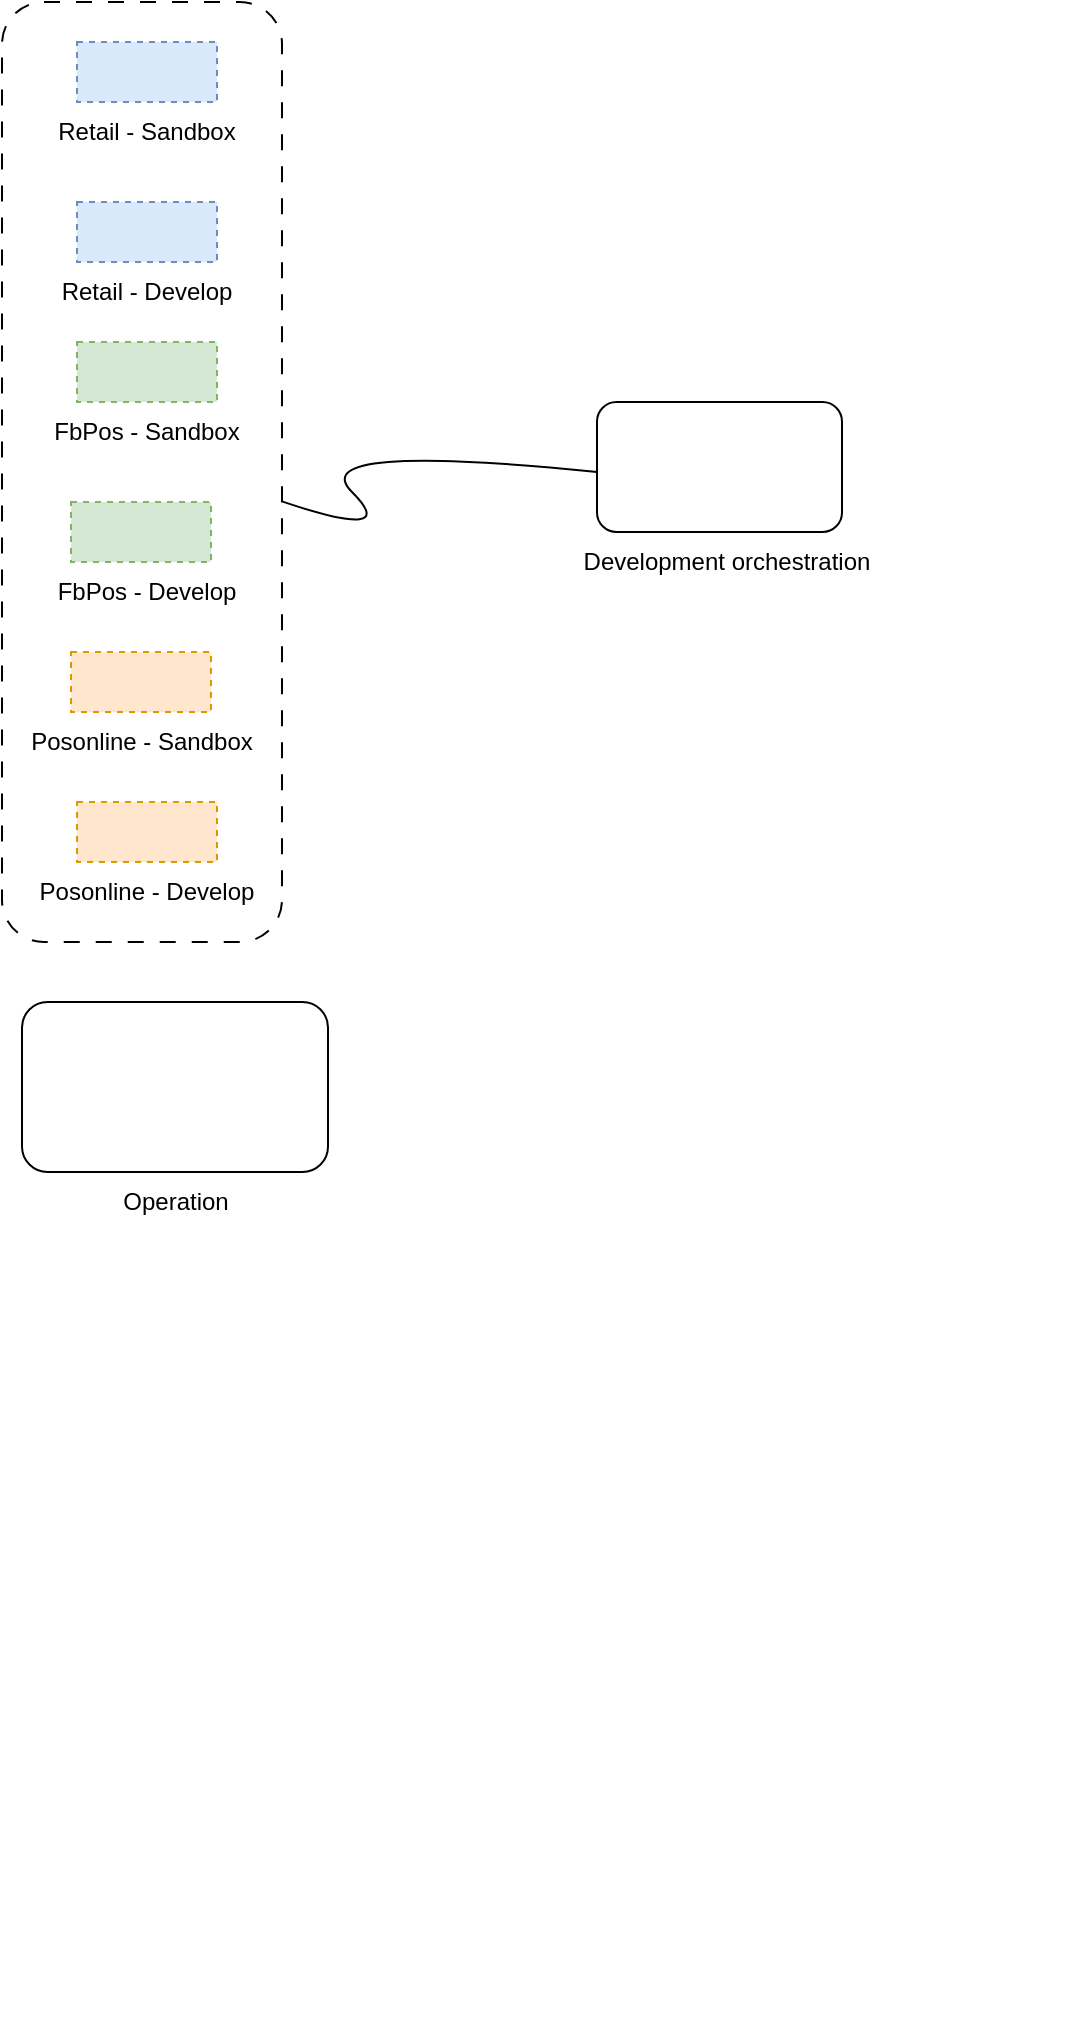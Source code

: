 <mxfile version="27.0.9" pages="2">
  <diagram name="Page-1" id="dLwagWigHJylYRhr7byR">
    <mxGraphModel dx="1151" dy="711" grid="1" gridSize="10" guides="1" tooltips="1" connect="1" arrows="1" fold="1" page="1" pageScale="1" pageWidth="827" pageHeight="1169" math="0" shadow="0">
      <root>
        <mxCell id="0" />
        <mxCell id="1" parent="0" />
        <mxCell id="zr48DvdfPHjfLI16CQ7y-4" value="" style="shape=image;verticalLabelPosition=bottom;labelBackgroundColor=default;verticalAlign=top;aspect=fixed;imageAspect=0;image=https://upload.wikimedia.org/wikipedia/commons/thumb/a/ab/Haproxy-logo.png/640px-Haproxy-logo.png;" parent="1" vertex="1">
          <mxGeometry x="200" y="585" width="63.61" height="50" as="geometry" />
        </mxCell>
        <mxCell id="zr48DvdfPHjfLI16CQ7y-8" value="" style="group" parent="1" vertex="1" connectable="0">
          <mxGeometry x="280" y="210" width="185" height="95" as="geometry" />
        </mxCell>
        <mxCell id="zr48DvdfPHjfLI16CQ7y-6" value="" style="rounded=1;whiteSpace=wrap;html=1;fillColor=none;" parent="zr48DvdfPHjfLI16CQ7y-8" vertex="1">
          <mxGeometry x="27.5" width="122.5" height="65" as="geometry" />
        </mxCell>
        <mxCell id="zr48DvdfPHjfLI16CQ7y-1" value="" style="shape=image;verticalLabelPosition=bottom;labelBackgroundColor=default;verticalAlign=top;aspect=fixed;imageAspect=0;image=https://plmlab.math.cnrs.fr/uploads/-/system/project/avatar/1748/nomad.png;fontStyle=1" parent="zr48DvdfPHjfLI16CQ7y-8" vertex="1">
          <mxGeometry x="106.5" y="15" width="40" height="40" as="geometry" />
        </mxCell>
        <mxCell id="zr48DvdfPHjfLI16CQ7y-2" value="" style="shape=image;verticalLabelPosition=bottom;labelBackgroundColor=default;verticalAlign=top;aspect=fixed;imageAspect=0;image=https://global-uploads.webflow.com/6203daf47137054c031fa0e6/64071d4ee3e10617c9106129_consul.png;fontStyle=1" parent="zr48DvdfPHjfLI16CQ7y-8" vertex="1">
          <mxGeometry x="27.5" y="10" width="50" height="50" as="geometry" />
        </mxCell>
        <mxCell id="zr48DvdfPHjfLI16CQ7y-7" value="Development orchestration" style="text;html=1;align=center;verticalAlign=middle;whiteSpace=wrap;rounded=0;" parent="zr48DvdfPHjfLI16CQ7y-8" vertex="1">
          <mxGeometry y="65" width="185" height="30" as="geometry" />
        </mxCell>
        <mxCell id="zr48DvdfPHjfLI16CQ7y-23" value="" style="group" parent="1" vertex="1" connectable="0">
          <mxGeometry x="10.0" y="10" width="140" height="470" as="geometry" />
        </mxCell>
        <mxCell id="zr48DvdfPHjfLI16CQ7y-22" value="" style="rounded=1;whiteSpace=wrap;html=1;dashed=1;dashPattern=8 8;" parent="zr48DvdfPHjfLI16CQ7y-23" vertex="1">
          <mxGeometry width="140" height="470" as="geometry" />
        </mxCell>
        <mxCell id="zr48DvdfPHjfLI16CQ7y-9" value="" style="rounded=0;whiteSpace=wrap;html=1;fillColor=#dae8fc;dashed=1;strokeColor=#6c8ebf;" parent="zr48DvdfPHjfLI16CQ7y-23" vertex="1">
          <mxGeometry x="37.5" y="20" width="70" height="30" as="geometry" />
        </mxCell>
        <mxCell id="zr48DvdfPHjfLI16CQ7y-10" value="Retail - Sandbox" style="text;html=1;align=center;verticalAlign=middle;whiteSpace=wrap;rounded=0;" parent="zr48DvdfPHjfLI16CQ7y-23" vertex="1">
          <mxGeometry x="20" y="50" width="105" height="30" as="geometry" />
        </mxCell>
        <mxCell id="zr48DvdfPHjfLI16CQ7y-11" value="" style="rounded=0;whiteSpace=wrap;html=1;fillColor=#dae8fc;dashed=1;strokeColor=#6c8ebf;" parent="zr48DvdfPHjfLI16CQ7y-23" vertex="1">
          <mxGeometry x="37.5" y="100" width="70" height="30" as="geometry" />
        </mxCell>
        <mxCell id="zr48DvdfPHjfLI16CQ7y-12" value="Retail - Develop" style="text;html=1;align=center;verticalAlign=middle;whiteSpace=wrap;rounded=0;" parent="zr48DvdfPHjfLI16CQ7y-23" vertex="1">
          <mxGeometry x="20" y="130" width="105" height="30" as="geometry" />
        </mxCell>
        <mxCell id="zr48DvdfPHjfLI16CQ7y-13" value="" style="rounded=0;whiteSpace=wrap;html=1;fillColor=#d5e8d4;dashed=1;strokeColor=#82b366;" parent="zr48DvdfPHjfLI16CQ7y-23" vertex="1">
          <mxGeometry x="37.5" y="170" width="70" height="30" as="geometry" />
        </mxCell>
        <mxCell id="zr48DvdfPHjfLI16CQ7y-14" value="FbPos - Sandbox" style="text;html=1;align=center;verticalAlign=middle;whiteSpace=wrap;rounded=0;" parent="zr48DvdfPHjfLI16CQ7y-23" vertex="1">
          <mxGeometry x="20" y="200" width="105" height="30" as="geometry" />
        </mxCell>
        <mxCell id="zr48DvdfPHjfLI16CQ7y-15" value="" style="rounded=0;whiteSpace=wrap;html=1;fillColor=#d5e8d4;dashed=1;strokeColor=#82b366;" parent="zr48DvdfPHjfLI16CQ7y-23" vertex="1">
          <mxGeometry x="34.5" y="250" width="70" height="30" as="geometry" />
        </mxCell>
        <mxCell id="zr48DvdfPHjfLI16CQ7y-16" value="FbPos - Develop" style="text;html=1;align=center;verticalAlign=middle;whiteSpace=wrap;rounded=0;" parent="zr48DvdfPHjfLI16CQ7y-23" vertex="1">
          <mxGeometry x="20" y="280" width="105" height="30" as="geometry" />
        </mxCell>
        <mxCell id="zr48DvdfPHjfLI16CQ7y-17" value="" style="rounded=0;whiteSpace=wrap;html=1;fillColor=#ffe6cc;dashed=1;strokeColor=#d79b00;" parent="zr48DvdfPHjfLI16CQ7y-23" vertex="1">
          <mxGeometry x="34.5" y="325" width="70" height="30" as="geometry" />
        </mxCell>
        <mxCell id="zr48DvdfPHjfLI16CQ7y-18" value="Posonline - Sandbox" style="text;html=1;align=center;verticalAlign=middle;whiteSpace=wrap;rounded=0;" parent="zr48DvdfPHjfLI16CQ7y-23" vertex="1">
          <mxGeometry x="9.5" y="355" width="120" height="30" as="geometry" />
        </mxCell>
        <mxCell id="zr48DvdfPHjfLI16CQ7y-19" value="" style="rounded=0;whiteSpace=wrap;html=1;fillColor=#ffe6cc;dashed=1;strokeColor=#d79b00;" parent="zr48DvdfPHjfLI16CQ7y-23" vertex="1">
          <mxGeometry x="37.5" y="400" width="70" height="30" as="geometry" />
        </mxCell>
        <mxCell id="zr48DvdfPHjfLI16CQ7y-20" value="Posonline - Develop" style="text;html=1;align=center;verticalAlign=middle;whiteSpace=wrap;rounded=0;" parent="zr48DvdfPHjfLI16CQ7y-23" vertex="1">
          <mxGeometry x="11.25" y="430" width="122.5" height="30" as="geometry" />
        </mxCell>
        <mxCell id="zr48DvdfPHjfLI16CQ7y-25" value="" style="curved=1;endArrow=none;html=1;rounded=0;entryX=0;entryY=0.5;entryDx=0;entryDy=0;exitX=0.997;exitY=0.531;exitDx=0;exitDy=0;exitPerimeter=0;startFill=0;" parent="1" source="zr48DvdfPHjfLI16CQ7y-22" target="zr48DvdfPHjfLI16CQ7y-2" edge="1">
          <mxGeometry width="50" height="50" relative="1" as="geometry">
            <mxPoint x="160" y="280" as="sourcePoint" />
            <mxPoint x="210" y="230" as="targetPoint" />
            <Array as="points">
              <mxPoint x="210" y="280" />
              <mxPoint x="160" y="230" />
            </Array>
          </mxGeometry>
        </mxCell>
        <mxCell id="zr48DvdfPHjfLI16CQ7y-32" value="" style="group" parent="1" vertex="1" connectable="0">
          <mxGeometry x="20" y="510" width="153" height="115" as="geometry" />
        </mxCell>
        <mxCell id="zr48DvdfPHjfLI16CQ7y-30" value="" style="rounded=1;whiteSpace=wrap;html=1;fillColor=none;" parent="zr48DvdfPHjfLI16CQ7y-32" vertex="1">
          <mxGeometry width="153" height="85" as="geometry" />
        </mxCell>
        <mxCell id="zr48DvdfPHjfLI16CQ7y-26" value="" style="shape=image;verticalLabelPosition=bottom;labelBackgroundColor=default;verticalAlign=top;aspect=fixed;imageAspect=0;image=https://global-uploads.webflow.com/6203daf47137054c031fa0e6/64071d4ee3e10617c9106129_consul.png;fontStyle=1" parent="zr48DvdfPHjfLI16CQ7y-32" vertex="1">
          <mxGeometry x="11.5" y="27.5" width="50" height="50" as="geometry" />
        </mxCell>
        <mxCell id="zr48DvdfPHjfLI16CQ7y-27" value="" style="shape=image;verticalLabelPosition=bottom;labelBackgroundColor=default;verticalAlign=top;aspect=fixed;imageAspect=0;image=https://www.svgrepo.com/show/448679/vault.svg;" parent="zr48DvdfPHjfLI16CQ7y-32" vertex="1">
          <mxGeometry x="103" y="35" width="38" height="38" as="geometry" />
        </mxCell>
        <mxCell id="zr48DvdfPHjfLI16CQ7y-29" value="" style="shape=image;verticalLabelPosition=bottom;labelBackgroundColor=default;verticalAlign=top;aspect=fixed;imageAspect=0;image=https://static-00.iconduck.com/assets.00/ansible-icon-2048x2048-mc4z634w.png;" parent="zr48DvdfPHjfLI16CQ7y-32" vertex="1">
          <mxGeometry x="61.5" y="5" width="30" height="30" as="geometry" />
        </mxCell>
        <mxCell id="zr48DvdfPHjfLI16CQ7y-31" value="Operation" style="text;html=1;align=center;verticalAlign=middle;whiteSpace=wrap;rounded=0;" parent="zr48DvdfPHjfLI16CQ7y-32" vertex="1">
          <mxGeometry x="46.5" y="85" width="60" height="30" as="geometry" />
        </mxCell>
        <mxCell id="zr48DvdfPHjfLI16CQ7y-33" value="" style="shape=image;verticalLabelPosition=bottom;labelBackgroundColor=default;verticalAlign=top;aspect=fixed;imageAspect=0;image=https://gitlab.com/uploads/-/system/project/avatar/11674053/gitlab-ci-cd-logo_2x.png;" parent="1" vertex="1">
          <mxGeometry x="48.69" y="670" width="44.74" height="50" as="geometry" />
        </mxCell>
        <mxCell id="zr48DvdfPHjfLI16CQ7y-38" value="" style="shape=image;verticalLabelPosition=bottom;labelBackgroundColor=default;verticalAlign=top;aspect=fixed;imageAspect=0;image=https://cdn4.iconfinder.com/data/icons/logos-and-brands/512/144_Gitlab_logo_logos-512.png;" parent="1" vertex="1">
          <mxGeometry x="20" y="790" width="60" height="60" as="geometry" />
        </mxCell>
        <mxCell id="zr48DvdfPHjfLI16CQ7y-39" value="" style="shape=image;verticalLabelPosition=bottom;labelBackgroundColor=default;verticalAlign=top;aspect=fixed;imageAspect=0;image=https://static-00.iconduck.com/assets.00/file-type-nginx-icon-1793x2048-yt5u3fm7.png;" parent="1" vertex="1">
          <mxGeometry x="440" y="600" width="35.03" height="40" as="geometry" />
        </mxCell>
        <mxCell id="zr48DvdfPHjfLI16CQ7y-81" value="" style="shape=image;verticalLabelPosition=bottom;labelBackgroundColor=default;verticalAlign=top;aspect=fixed;imageAspect=0;image=https://static-00.iconduck.com/assets.00/internet-icon-1024x1024-17xg0vsk.png;" parent="1" vertex="1">
          <mxGeometry x="190" y="950" width="40" height="40" as="geometry" />
        </mxCell>
        <mxCell id="zr48DvdfPHjfLI16CQ7y-82" value="" style="shape=image;verticalLabelPosition=bottom;labelBackgroundColor=default;verticalAlign=top;aspect=fixed;imageAspect=0;image=https://cdn-icons-png.flaticon.com/512/8336/8336875.png;" parent="1" vertex="1">
          <mxGeometry x="80" y="960" width="60" height="60" as="geometry" />
        </mxCell>
        <mxCell id="F7X2H83bFiSQU5AXHWHv-1" value="" style="shape=image;verticalLabelPosition=bottom;labelBackgroundColor=default;verticalAlign=top;aspect=fixed;imageAspect=0;image=https://global-uploads.webflow.com/6203daf47137054c031fa0e6/64071d4ee3e10617c9106129_consul.png;fontStyle=1" vertex="1" parent="1">
          <mxGeometry x="500" y="595" width="50" height="50" as="geometry" />
        </mxCell>
      </root>
    </mxGraphModel>
  </diagram>
  <diagram id="Kx33KlGFL2RAI9X3295d" name="Problem">
    <mxGraphModel dx="1551" dy="1111" grid="0" gridSize="10" guides="1" tooltips="1" connect="1" arrows="1" fold="1" page="0" pageScale="1" pageWidth="827" pageHeight="1169" math="0" shadow="0">
      <root>
        <mxCell id="0" />
        <mxCell id="1" parent="0" />
        <mxCell id="AIRgtsEmwU7N2GugSFp--2" value="" style="rounded=1;whiteSpace=wrap;html=1;fillColor=#e1d5e7;strokeColor=#9673a6;" vertex="1" parent="1">
          <mxGeometry x="44.5" y="525" width="120" height="60" as="geometry" />
        </mxCell>
        <mxCell id="wSORsGMZiU4wdRGppfEa-10" value="" style="ellipse;whiteSpace=wrap;html=1;aspect=fixed;fillColor=#f8cecc;strokeColor=#b85450;opacity=30;dashed=1;dashPattern=8 8;" vertex="1" parent="1">
          <mxGeometry x="80" y="-30" width="520" height="520" as="geometry" />
        </mxCell>
        <mxCell id="AsaHIxcU1w09-bWBaoxH-2" value="Retail" style="text;html=1;align=left;verticalAlign=middle;whiteSpace=wrap;rounded=0;" vertex="1" parent="1">
          <mxGeometry x="30" y="140" width="60" height="30" as="geometry" />
        </mxCell>
        <mxCell id="AsaHIxcU1w09-bWBaoxH-3" value="Posonline" style="text;html=1;align=left;verticalAlign=middle;whiteSpace=wrap;rounded=0;" vertex="1" parent="1">
          <mxGeometry x="690" y="950" width="60" height="30" as="geometry" />
        </mxCell>
        <mxCell id="AsaHIxcU1w09-bWBaoxH-4" value="KiotQR" style="text;html=1;align=left;verticalAlign=middle;whiteSpace=wrap;rounded=0;" vertex="1" parent="1">
          <mxGeometry x="690" y="1030" width="60" height="30" as="geometry" />
        </mxCell>
        <mxCell id="AsaHIxcU1w09-bWBaoxH-5" value="Fbpos" style="text;html=1;align=left;verticalAlign=middle;whiteSpace=wrap;rounded=0;" vertex="1" parent="1">
          <mxGeometry x="690" y="1110" width="60" height="30" as="geometry" />
        </mxCell>
        <mxCell id="AsaHIxcU1w09-bWBaoxH-14" value="" style="curved=1;endArrow=classic;html=1;rounded=0;entryX=0;entryY=0.5;entryDx=0;entryDy=0;exitX=1;exitY=0.5;exitDx=0;exitDy=0;" edge="1" parent="1" source="AsaHIxcU1w09-bWBaoxH-2" target="AsaHIxcU1w09-bWBaoxH-6">
          <mxGeometry width="50" height="50" relative="1" as="geometry">
            <mxPoint x="90" y="100" as="sourcePoint" />
            <mxPoint x="140" y="50" as="targetPoint" />
            <Array as="points">
              <mxPoint x="140" y="100" />
            </Array>
          </mxGeometry>
        </mxCell>
        <mxCell id="AsaHIxcU1w09-bWBaoxH-15" value="" style="curved=1;endArrow=classic;html=1;rounded=0;exitX=1;exitY=0.5;exitDx=0;exitDy=0;entryX=0;entryY=0.5;entryDx=0;entryDy=0;" edge="1" parent="1" source="AsaHIxcU1w09-bWBaoxH-2" target="AsaHIxcU1w09-bWBaoxH-10">
          <mxGeometry width="50" height="50" relative="1" as="geometry">
            <mxPoint x="100" y="220" as="sourcePoint" />
            <mxPoint x="150" y="170" as="targetPoint" />
            <Array as="points">
              <mxPoint x="110" y="130" />
            </Array>
          </mxGeometry>
        </mxCell>
        <mxCell id="AsaHIxcU1w09-bWBaoxH-16" value="Posonline" style="text;html=1;align=left;verticalAlign=middle;whiteSpace=wrap;rounded=0;" vertex="1" parent="1">
          <mxGeometry x="600" y="140" height="30" as="geometry" />
        </mxCell>
        <mxCell id="AsaHIxcU1w09-bWBaoxH-23" value="" style="curved=1;endArrow=classic;html=1;rounded=0;entryX=1;entryY=0.5;entryDx=0;entryDy=0;exitX=1;exitY=0.5;exitDx=0;exitDy=0;" edge="1" parent="1" source="AsaHIxcU1w09-bWBaoxH-16" target="AsaHIxcU1w09-bWBaoxH-18">
          <mxGeometry width="50" height="50" relative="1" as="geometry">
            <mxPoint x="304" y="100" as="sourcePoint" />
            <mxPoint x="354" y="50" as="targetPoint" />
            <Array as="points">
              <mxPoint x="550" y="95" />
            </Array>
          </mxGeometry>
        </mxCell>
        <mxCell id="AsaHIxcU1w09-bWBaoxH-24" value="" style="curved=1;endArrow=classic;html=1;rounded=0;exitX=1;exitY=0.5;exitDx=0;exitDy=0;entryX=1;entryY=0.5;entryDx=0;entryDy=0;" edge="1" parent="1" source="AsaHIxcU1w09-bWBaoxH-16" target="AsaHIxcU1w09-bWBaoxH-22">
          <mxGeometry width="50" height="50" relative="1" as="geometry">
            <mxPoint x="314" y="220" as="sourcePoint" />
            <mxPoint x="364" y="170" as="targetPoint" />
            <Array as="points">
              <mxPoint x="550" y="125" />
            </Array>
          </mxGeometry>
        </mxCell>
        <mxCell id="AsaHIxcU1w09-bWBaoxH-25" value="KiotQR" style="text;html=1;align=left;verticalAlign=middle;whiteSpace=wrap;rounded=0;" vertex="1" parent="1">
          <mxGeometry x="30" y="335" width="60" height="30" as="geometry" />
        </mxCell>
        <mxCell id="AsaHIxcU1w09-bWBaoxH-32" value="" style="curved=1;endArrow=classic;html=1;rounded=0;entryX=0;entryY=0.5;entryDx=0;entryDy=0;exitX=1;exitY=0.5;exitDx=0;exitDy=0;" edge="1" parent="1" source="AsaHIxcU1w09-bWBaoxH-25" target="AsaHIxcU1w09-bWBaoxH-27">
          <mxGeometry width="50" height="50" relative="1" as="geometry">
            <mxPoint x="90" y="295" as="sourcePoint" />
            <mxPoint x="140" y="245" as="targetPoint" />
            <Array as="points" />
          </mxGeometry>
        </mxCell>
        <mxCell id="AsaHIxcU1w09-bWBaoxH-33" value="" style="curved=1;endArrow=classic;html=1;rounded=0;exitX=1;exitY=0.5;exitDx=0;exitDy=0;entryX=0;entryY=0.5;entryDx=0;entryDy=0;" edge="1" parent="1" source="AsaHIxcU1w09-bWBaoxH-25" target="AsaHIxcU1w09-bWBaoxH-31">
          <mxGeometry width="50" height="50" relative="1" as="geometry">
            <mxPoint x="100" y="415" as="sourcePoint" />
            <mxPoint x="150" y="365" as="targetPoint" />
            <Array as="points">
              <mxPoint x="110" y="325" />
            </Array>
          </mxGeometry>
        </mxCell>
        <mxCell id="AsaHIxcU1w09-bWBaoxH-34" value="Fbpos" style="text;html=1;align=left;verticalAlign=middle;whiteSpace=wrap;rounded=0;" vertex="1" parent="1">
          <mxGeometry x="600" y="340" width="60" height="30" as="geometry" />
        </mxCell>
        <mxCell id="AsaHIxcU1w09-bWBaoxH-41" value="" style="curved=1;endArrow=classic;html=1;rounded=0;entryX=1;entryY=0.5;entryDx=0;entryDy=0;exitX=0;exitY=0.5;exitDx=0;exitDy=0;" edge="1" parent="1" source="AsaHIxcU1w09-bWBaoxH-34" target="AsaHIxcU1w09-bWBaoxH-36">
          <mxGeometry width="50" height="50" relative="1" as="geometry">
            <mxPoint x="540" y="305" as="sourcePoint" />
            <mxPoint x="354" y="240" as="targetPoint" />
            <Array as="points" />
          </mxGeometry>
        </mxCell>
        <mxCell id="AsaHIxcU1w09-bWBaoxH-42" value="" style="curved=1;endArrow=classic;html=1;rounded=0;entryX=1;entryY=0.5;entryDx=0;entryDy=0;exitX=0;exitY=0.5;exitDx=0;exitDy=0;" edge="1" parent="1" source="AsaHIxcU1w09-bWBaoxH-34" target="AsaHIxcU1w09-bWBaoxH-40">
          <mxGeometry width="50" height="50" relative="1" as="geometry">
            <mxPoint x="560" y="310" as="sourcePoint" />
            <mxPoint x="364" y="360" as="targetPoint" />
            <Array as="points">
              <mxPoint x="550" y="295" />
            </Array>
          </mxGeometry>
        </mxCell>
        <mxCell id="AsaHIxcU1w09-bWBaoxH-27" value="Production" style="text;html=1;align=left;verticalAlign=middle;whiteSpace=wrap;rounded=0;" vertex="1" parent="1">
          <mxGeometry x="215" y="390" width="60" height="30" as="geometry" />
        </mxCell>
        <mxCell id="AsaHIxcU1w09-bWBaoxH-28" value="Staging" style="text;html=1;align=left;verticalAlign=middle;whiteSpace=wrap;rounded=0;" vertex="1" parent="1">
          <mxGeometry x="220" y="260" width="60" height="30" as="geometry" />
        </mxCell>
        <mxCell id="AsaHIxcU1w09-bWBaoxH-29" value="Develop" style="text;html=1;align=left;verticalAlign=middle;whiteSpace=wrap;rounded=0;" vertex="1" parent="1">
          <mxGeometry x="220" y="300" width="60" height="30" as="geometry" />
        </mxCell>
        <mxCell id="AsaHIxcU1w09-bWBaoxH-30" value="Sandbox" style="text;html=1;align=left;verticalAlign=middle;whiteSpace=wrap;rounded=0;" vertex="1" parent="1">
          <mxGeometry x="220" y="340" width="60" height="30" as="geometry" />
        </mxCell>
        <mxCell id="AsaHIxcU1w09-bWBaoxH-31" value="" style="rounded=1;whiteSpace=wrap;html=1;fontColor=default;fillColor=none;dashed=1;" vertex="1" parent="1">
          <mxGeometry x="200" y="255" width="90" height="120" as="geometry" />
        </mxCell>
        <mxCell id="AsaHIxcU1w09-bWBaoxH-6" value="Production" style="text;html=1;align=left;verticalAlign=middle;whiteSpace=wrap;rounded=0;" vertex="1" parent="1">
          <mxGeometry x="215" y="15" width="60" height="30" as="geometry" />
        </mxCell>
        <mxCell id="AsaHIxcU1w09-bWBaoxH-7" value="Staging" style="text;html=1;align=left;verticalAlign=middle;whiteSpace=wrap;rounded=0;" vertex="1" parent="1">
          <mxGeometry x="220" y="65" width="60" height="30" as="geometry" />
        </mxCell>
        <mxCell id="AsaHIxcU1w09-bWBaoxH-8" value="Develop" style="text;html=1;align=left;verticalAlign=middle;whiteSpace=wrap;rounded=0;" vertex="1" parent="1">
          <mxGeometry x="220" y="105" width="60" height="30" as="geometry" />
        </mxCell>
        <mxCell id="AsaHIxcU1w09-bWBaoxH-9" value="Sandbox" style="text;html=1;align=left;verticalAlign=middle;whiteSpace=wrap;rounded=0;" vertex="1" parent="1">
          <mxGeometry x="220" y="145" width="60" height="30" as="geometry" />
        </mxCell>
        <mxCell id="AsaHIxcU1w09-bWBaoxH-10" value="" style="rounded=1;whiteSpace=wrap;html=1;fontColor=default;fillColor=none;dashed=1;" vertex="1" parent="1">
          <mxGeometry x="200" y="60" width="90" height="120" as="geometry" />
        </mxCell>
        <mxCell id="AsaHIxcU1w09-bWBaoxH-18" value="Production" style="text;html=1;align=left;verticalAlign=middle;whiteSpace=wrap;rounded=0;" vertex="1" parent="1">
          <mxGeometry x="429" y="15" width="60" height="30" as="geometry" />
        </mxCell>
        <mxCell id="AsaHIxcU1w09-bWBaoxH-19" value="Staging" style="text;html=1;align=left;verticalAlign=middle;whiteSpace=wrap;rounded=0;" vertex="1" parent="1">
          <mxGeometry x="434" y="65" width="60" height="30" as="geometry" />
        </mxCell>
        <mxCell id="AsaHIxcU1w09-bWBaoxH-20" value="Develop" style="text;html=1;align=left;verticalAlign=middle;whiteSpace=wrap;rounded=0;" vertex="1" parent="1">
          <mxGeometry x="434" y="105" width="60" height="30" as="geometry" />
        </mxCell>
        <mxCell id="AsaHIxcU1w09-bWBaoxH-21" value="Sandbox" style="text;html=1;align=left;verticalAlign=middle;whiteSpace=wrap;rounded=0;" vertex="1" parent="1">
          <mxGeometry x="434" y="145" width="60" height="30" as="geometry" />
        </mxCell>
        <mxCell id="AsaHIxcU1w09-bWBaoxH-22" value="" style="rounded=1;whiteSpace=wrap;html=1;fontColor=default;fillColor=none;dashed=1;" vertex="1" parent="1">
          <mxGeometry x="414" y="60" width="90" height="120" as="geometry" />
        </mxCell>
        <mxCell id="AsaHIxcU1w09-bWBaoxH-36" value="Production" style="text;html=1;align=left;verticalAlign=middle;whiteSpace=wrap;rounded=0;" vertex="1" parent="1">
          <mxGeometry x="434" y="385" width="60" height="30" as="geometry" />
        </mxCell>
        <mxCell id="AsaHIxcU1w09-bWBaoxH-37" value="Staging" style="text;html=1;align=left;verticalAlign=middle;whiteSpace=wrap;rounded=0;" vertex="1" parent="1">
          <mxGeometry x="434" y="255" width="60" height="30" as="geometry" />
        </mxCell>
        <mxCell id="AsaHIxcU1w09-bWBaoxH-38" value="Develop" style="text;html=1;align=left;verticalAlign=middle;whiteSpace=wrap;rounded=0;" vertex="1" parent="1">
          <mxGeometry x="434" y="295" width="60" height="30" as="geometry" />
        </mxCell>
        <mxCell id="AsaHIxcU1w09-bWBaoxH-39" value="Sandbox" style="text;html=1;align=left;verticalAlign=middle;whiteSpace=wrap;rounded=0;" vertex="1" parent="1">
          <mxGeometry x="434" y="335" width="60" height="30" as="geometry" />
        </mxCell>
        <mxCell id="AsaHIxcU1w09-bWBaoxH-40" value="" style="rounded=1;whiteSpace=wrap;html=1;fontColor=default;fillColor=none;dashed=1;" vertex="1" parent="1">
          <mxGeometry x="414" y="250" width="90" height="120" as="geometry" />
        </mxCell>
        <mxCell id="AsaHIxcU1w09-bWBaoxH-45" value="" style="ellipse;whiteSpace=wrap;html=1;aspect=fixed;fillColor=#dae8fc;dashed=1;strokeColor=#6c8ebf;opacity=70;" vertex="1" parent="1">
          <mxGeometry x="240" y="105" width="225" height="225" as="geometry" />
        </mxCell>
        <mxCell id="wSORsGMZiU4wdRGppfEa-3" value="" style="shape=image;verticalLabelPosition=bottom;labelBackgroundColor=default;verticalAlign=top;aspect=fixed;imageAspect=0;image=https://global-uploads.webflow.com/6203daf47137054c031fa0e6/64071d4ee3e10617c9106129_consul.png;fontStyle=1" vertex="1" parent="1">
          <mxGeometry x="325.5" y="242" width="50" height="50" as="geometry" />
        </mxCell>
        <mxCell id="wSORsGMZiU4wdRGppfEa-4" value="" style="shape=image;verticalLabelPosition=bottom;labelBackgroundColor=default;verticalAlign=top;aspect=fixed;imageAspect=0;image=https://plmlab.math.cnrs.fr/uploads/-/system/project/avatar/1748/nomad.png;fontStyle=1" vertex="1" parent="1">
          <mxGeometry x="375.5" y="247" width="40" height="40" as="geometry" />
        </mxCell>
        <mxCell id="wSORsGMZiU4wdRGppfEa-5" value="" style="shape=image;verticalLabelPosition=bottom;labelBackgroundColor=default;verticalAlign=top;aspect=fixed;imageAspect=0;image=https://www.svgrepo.com/show/448679/vault.svg;" vertex="1" parent="1">
          <mxGeometry x="287.5" y="248" width="38" height="38" as="geometry" />
        </mxCell>
        <mxCell id="wSORsGMZiU4wdRGppfEa-6" value="" style="rounded=1;whiteSpace=wrap;html=1;fillColor=#fff2cc;strokeColor=#d6b656;opacity=25;" vertex="1" parent="1">
          <mxGeometry x="277.5" y="237" width="150" height="60" as="geometry" />
        </mxCell>
        <mxCell id="wSORsGMZiU4wdRGppfEa-8" value="Monitoring" style="text;html=1;align=center;verticalAlign=middle;whiteSpace=wrap;rounded=0;" vertex="1" parent="1">
          <mxGeometry x="325.5" y="295" width="60" height="30" as="geometry" />
        </mxCell>
        <mxCell id="wSORsGMZiU4wdRGppfEa-9" value="" style="group" vertex="1" connectable="0" parent="1">
          <mxGeometry x="275" y="130" width="150" height="92" as="geometry" />
        </mxCell>
        <mxCell id="eWvJEmdr2_q2JQ8NlvkR-1" value="" style="shape=image;verticalLabelPosition=bottom;labelBackgroundColor=default;verticalAlign=top;aspect=fixed;imageAspect=0;image=https://global-uploads.webflow.com/6203daf47137054c031fa0e6/64071d4ee3e10617c9106129_consul.png;fontStyle=1" vertex="1" parent="wSORsGMZiU4wdRGppfEa-9">
          <mxGeometry x="48" y="5" width="50" height="50" as="geometry" />
        </mxCell>
        <mxCell id="kK03mrNO8zoLVirMwpUY-1" value="" style="shape=image;verticalLabelPosition=bottom;labelBackgroundColor=default;verticalAlign=top;aspect=fixed;imageAspect=0;image=https://plmlab.math.cnrs.fr/uploads/-/system/project/avatar/1748/nomad.png;fontStyle=1" vertex="1" parent="wSORsGMZiU4wdRGppfEa-9">
          <mxGeometry x="98" y="10" width="40" height="40" as="geometry" />
        </mxCell>
        <mxCell id="wSORsGMZiU4wdRGppfEa-1" value="" style="shape=image;verticalLabelPosition=bottom;labelBackgroundColor=default;verticalAlign=top;aspect=fixed;imageAspect=0;image=https://www.svgrepo.com/show/448679/vault.svg;" vertex="1" parent="wSORsGMZiU4wdRGppfEa-9">
          <mxGeometry x="10" y="11" width="38" height="38" as="geometry" />
        </mxCell>
        <mxCell id="wSORsGMZiU4wdRGppfEa-2" value="" style="rounded=1;whiteSpace=wrap;html=1;fillColor=#d5e8d4;strokeColor=#82b366;opacity=25;" vertex="1" parent="wSORsGMZiU4wdRGppfEa-9">
          <mxGeometry width="150" height="60" as="geometry" />
        </mxCell>
        <mxCell id="wSORsGMZiU4wdRGppfEa-7" value="App" style="text;html=1;align=center;verticalAlign=middle;whiteSpace=wrap;rounded=0;" vertex="1" parent="wSORsGMZiU4wdRGppfEa-9">
          <mxGeometry x="43" y="62" width="60" height="30" as="geometry" />
        </mxCell>
        <mxCell id="2JdUdqRK76ogy-2T3I79-1" value="" style="shape=image;verticalLabelPosition=bottom;labelBackgroundColor=default;verticalAlign=top;aspect=fixed;imageAspect=0;image=https://static-00.iconduck.com/assets.00/ansible-icon-2048x2048-mc4z634w.png;" vertex="1" parent="1">
          <mxGeometry x="56" y="545" width="30" height="30" as="geometry" />
        </mxCell>
        <mxCell id="AIRgtsEmwU7N2GugSFp--1" value="" style="shape=image;verticalLabelPosition=bottom;labelBackgroundColor=default;verticalAlign=top;aspect=fixed;imageAspect=0;image=https://gitlab.com/uploads/-/system/project/avatar/11674053/gitlab-ci-cd-logo_2x.png;" vertex="1" parent="1">
          <mxGeometry x="110.76" y="535" width="44.74" height="50" as="geometry" />
        </mxCell>
        <mxCell id="AIRgtsEmwU7N2GugSFp--4" value="Configuration - Provision -Deploying" style="text;html=1;align=center;verticalAlign=middle;whiteSpace=wrap;rounded=0;" vertex="1" parent="1">
          <mxGeometry x="-10" y="585" width="234.5" height="30" as="geometry" />
        </mxCell>
        <mxCell id="AIRgtsEmwU7N2GugSFp--6" value="" style="curved=1;endArrow=classic;html=1;rounded=0;exitX=1;exitY=0.5;exitDx=0;exitDy=0;entryX=0.5;entryY=1;entryDx=0;entryDy=0;" edge="1" parent="1" source="AIRgtsEmwU7N2GugSFp--2" target="wSORsGMZiU4wdRGppfEa-10">
          <mxGeometry width="50" height="50" relative="1" as="geometry">
            <mxPoint x="210" y="570" as="sourcePoint" />
            <mxPoint x="260" y="520" as="targetPoint" />
            <Array as="points">
              <mxPoint x="260" y="570" />
              <mxPoint x="210" y="520" />
            </Array>
          </mxGeometry>
        </mxCell>
      </root>
    </mxGraphModel>
  </diagram>
</mxfile>
